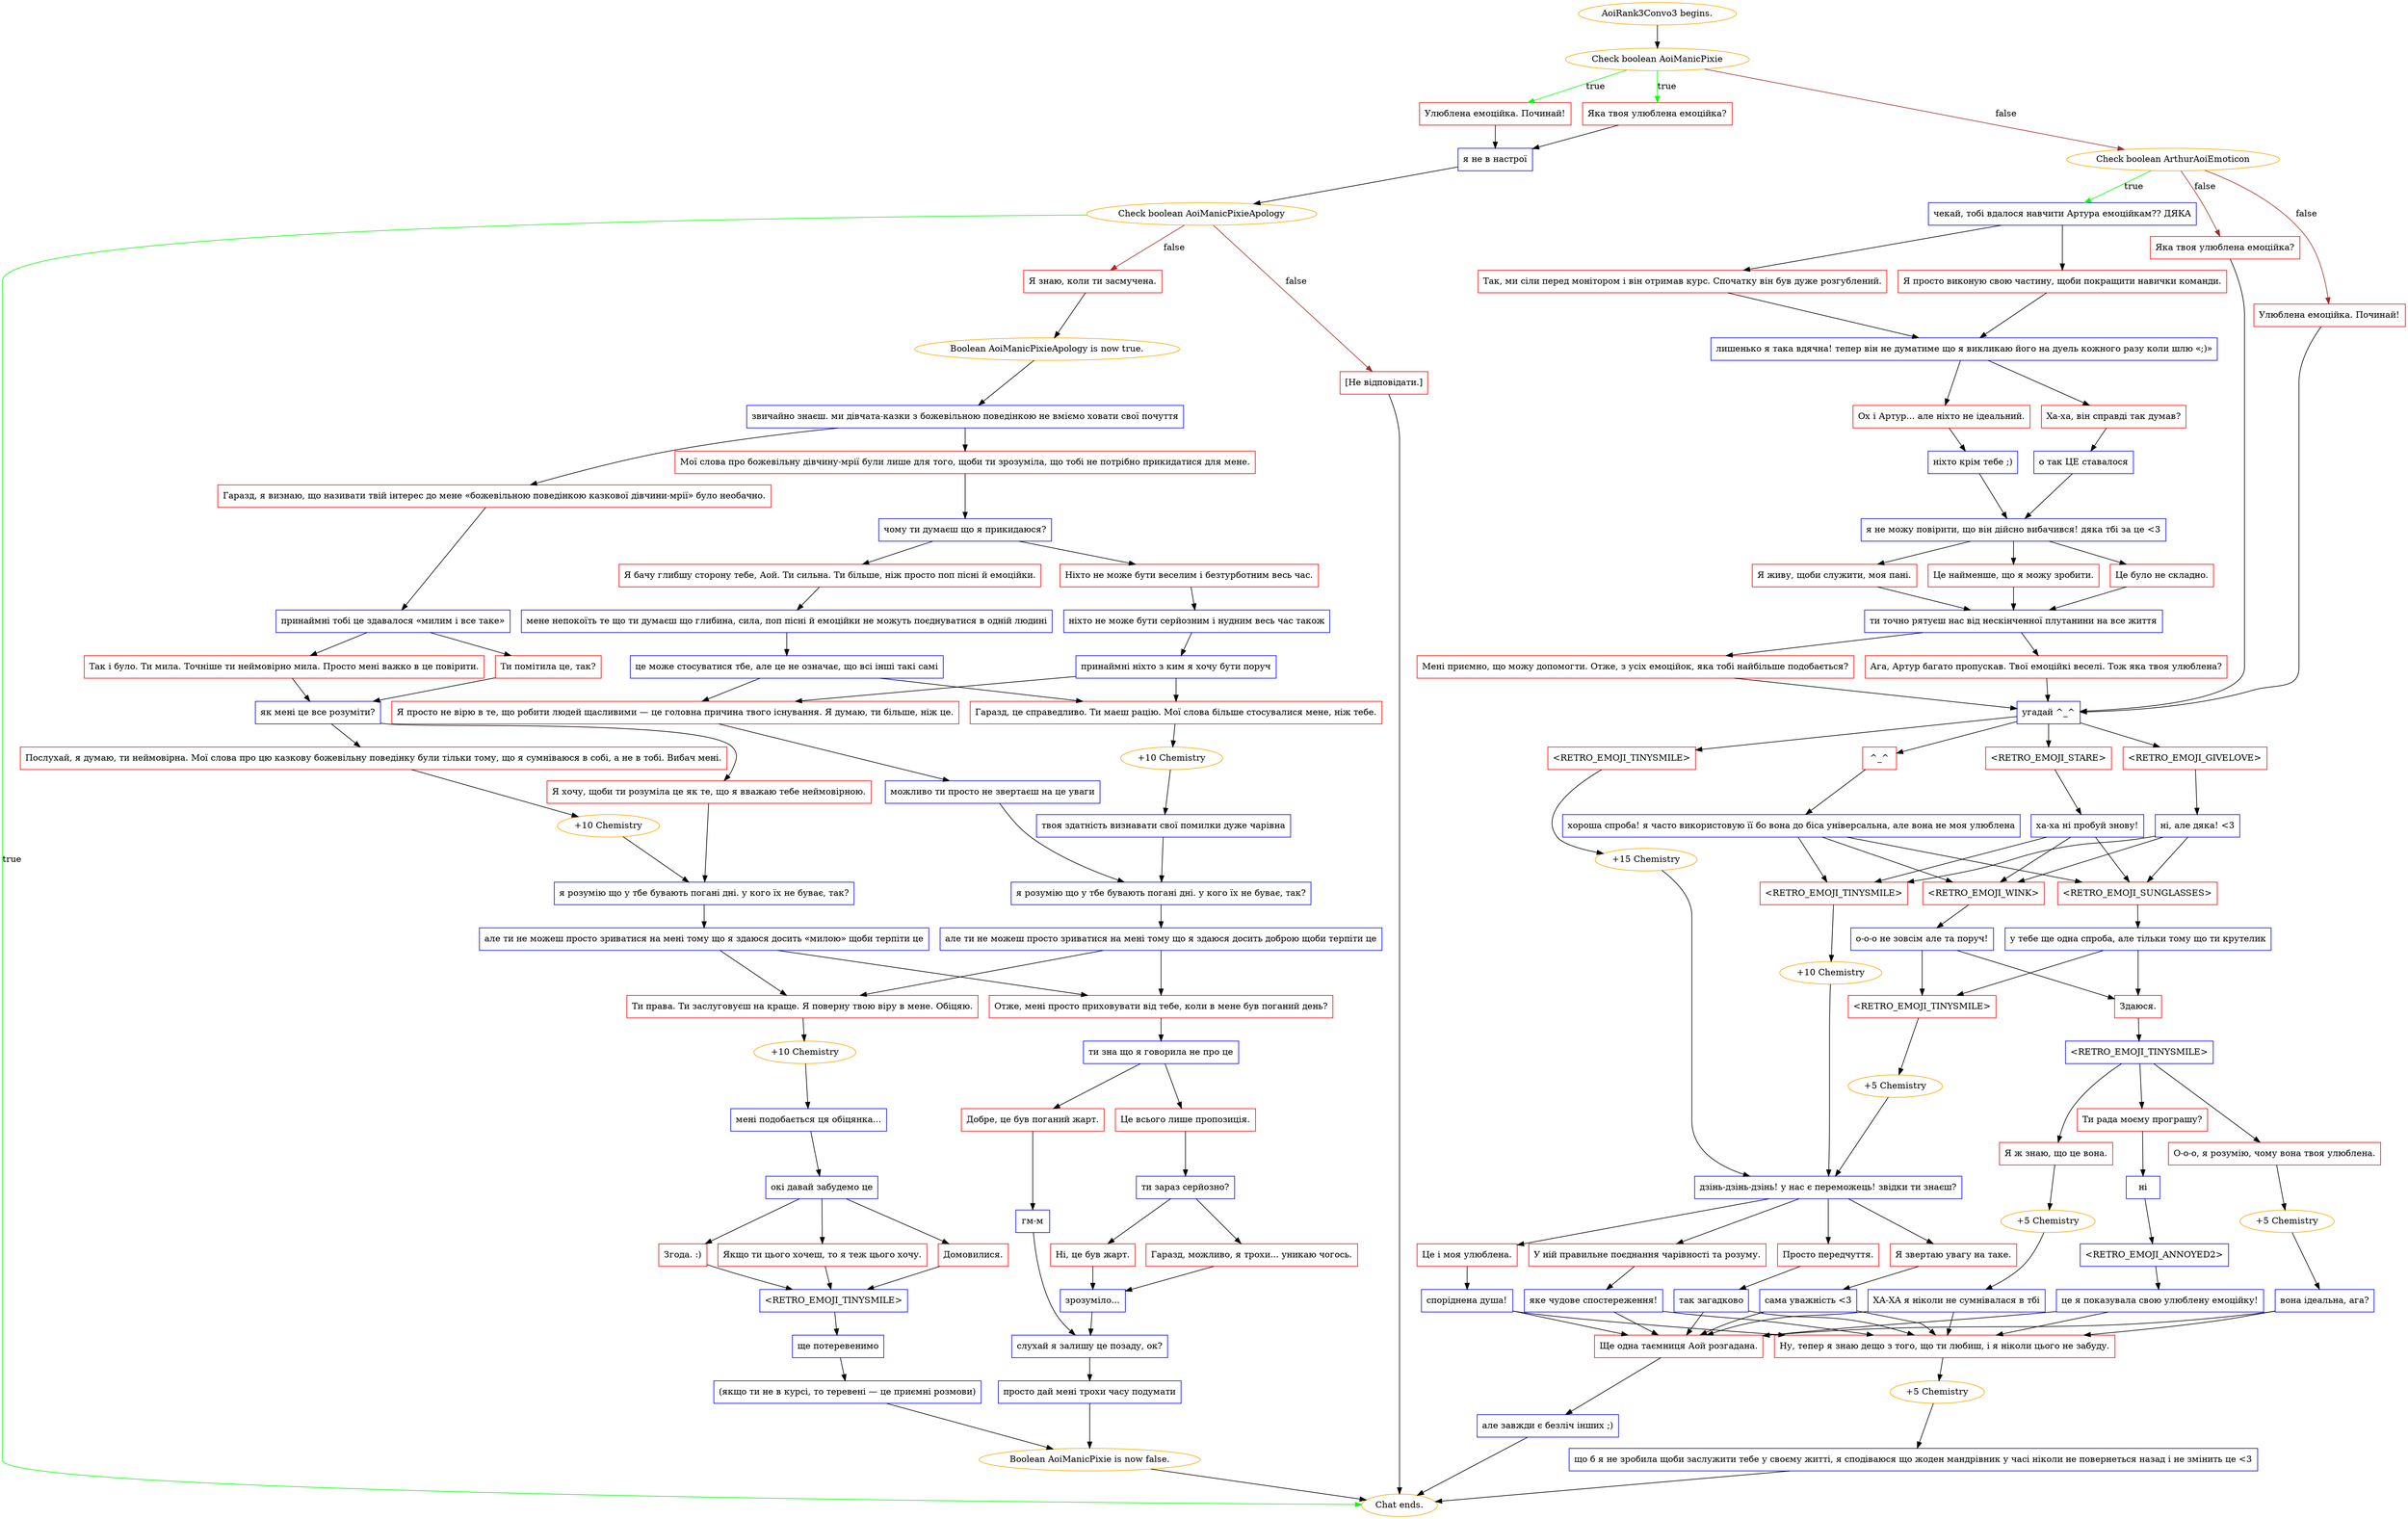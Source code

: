 digraph {
	"AoiRank3Convo3 begins." [color=orange];
		"AoiRank3Convo3 begins." -> j143323039;
	j143323039 [label="Check boolean AoiManicPixie",color=orange];
		j143323039 -> j3046769111 [label=true,color=green];
		j143323039 -> j2644556811 [label=true,color=green];
		j143323039 -> j1479617161 [label=false,color=brown];
	j3046769111 [label="Яка твоя улюблена емоційка?",shape=box,color=red];
		j3046769111 -> j793118026;
	j2644556811 [label="Улюблена емоційка. Починай!",shape=box,color=red];
		j2644556811 -> j793118026;
	j1479617161 [label="Check boolean ArthurAoiEmoticon",color=orange];
		j1479617161 -> j4279329136 [label=true,color=green];
		j1479617161 -> j177724095 [label=false,color=brown];
		j1479617161 -> j520332368 [label=false,color=brown];
	j793118026 [label="я не в настрої",shape=box,color=blue];
		j793118026 -> j2910786149;
	j4279329136 [label="чекай, тобі вдалося навчити Артура емоційкам?? ДЯКА",shape=box,color=blue];
		j4279329136 -> j2373787112;
		j4279329136 -> j3481750587;
	j177724095 [label="Яка твоя улюблена емоційка?",shape=box,color=red];
		j177724095 -> j817366524;
	j520332368 [label="Улюблена емоційка. Починай!",shape=box,color=red];
		j520332368 -> j817366524;
	j2910786149 [label="Check boolean AoiManicPixieApology",color=orange];
		j2910786149 -> "Chat ends." [label=true,color=green];
		j2910786149 -> j2411852558 [label=false,color=brown];
		j2910786149 -> j3548116585 [label=false,color=brown];
	j2373787112 [label="Так, ми сіли перед монітором і він отримав курс. Спочатку він був дуже розгублений.",shape=box,color=red];
		j2373787112 -> j64125876;
	j3481750587 [label="Я просто виконую свою частину, щоби покращити навички команди.",shape=box,color=red];
		j3481750587 -> j64125876;
	j817366524 [label="угадай ^_^",shape=box,color=blue];
		j817366524 -> j2214271648;
		j817366524 -> j3034023210;
		j817366524 -> j3606312951;
		j817366524 -> j1743428816;
	"Chat ends." [color=orange];
	j2411852558 [label="Я знаю, коли ти засмучена.",shape=box,color=red];
		j2411852558 -> j1964529784;
	j3548116585 [label="[Не відповідати.]",shape=box,color=red];
		j3548116585 -> "Chat ends.";
	j64125876 [label="лишенько я така вдячна! тепер він не думатиме що я викликаю його на дуель кожного разу коли шлю «;)»",shape=box,color=blue];
		j64125876 -> j2320284292;
		j64125876 -> j2184823542;
	j2214271648 [label="<RETRO_EMOJI_GIVELOVE>",shape=box,color=red];
		j2214271648 -> j3691034788;
	j3034023210 [label="^_^",shape=box,color=red];
		j3034023210 -> j2182954790;
	j3606312951 [label="<RETRO_EMOJI_STARE>",shape=box,color=red];
		j3606312951 -> j3178959427;
	j1743428816 [label="<RETRO_EMOJI_TINYSMILE>",shape=box,color=red];
		j1743428816 -> j2464206318;
	j1964529784 [label="Boolean AoiManicPixieApology is now true.",color=orange];
		j1964529784 -> j3521982546;
	j2320284292 [label="Ха-ха, він справді так думав?",shape=box,color=red];
		j2320284292 -> j4160465929;
	j2184823542 [label="Ох і Артур... але ніхто не ідеальний.",shape=box,color=red];
		j2184823542 -> j2076159369;
	j3691034788 [label="ні, але дяка! <3",shape=box,color=blue];
		j3691034788 -> j3774970022;
		j3691034788 -> j3016269424;
		j3691034788 -> j880425521;
	j2182954790 [label="хороша спроба! я часто використовую її бо вона до біса універсальна, але вона не моя улюблена",shape=box,color=blue];
		j2182954790 -> j3774970022;
		j2182954790 -> j3016269424;
		j2182954790 -> j880425521;
	j3178959427 [label="ха-ха ні пробуй знову!",shape=box,color=blue];
		j3178959427 -> j3774970022;
		j3178959427 -> j3016269424;
		j3178959427 -> j880425521;
	j2464206318 [label="+15 Chemistry",color=orange];
		j2464206318 -> j3173252164;
	j3521982546 [label="звичайно знаєш. ми дівчата-казки з божевільною поведінкою не вміємо ховати свої почуття",shape=box,color=blue];
		j3521982546 -> j300543573;
		j3521982546 -> j225080409;
	j4160465929 [label="о так ЦЕ ставалося",shape=box,color=blue];
		j4160465929 -> j3757331415;
	j2076159369 [label="ніхто крім тебе ;)",shape=box,color=blue];
		j2076159369 -> j3757331415;
	j3774970022 [label="<RETRO_EMOJI_WINK>",shape=box,color=red];
		j3774970022 -> j1482594740;
	j3016269424 [label="<RETRO_EMOJI_SUNGLASSES>",shape=box,color=red];
		j3016269424 -> j3178074740;
	j880425521 [label="<RETRO_EMOJI_TINYSMILE>",shape=box,color=red];
		j880425521 -> j4079471502;
	j3173252164 [label="дзінь-дзінь-дзінь! у нас є переможець! звідки ти знаєш?",shape=box,color=blue];
		j3173252164 -> j1550266029;
		j3173252164 -> j1001005015;
		j3173252164 -> j2800954153;
		j3173252164 -> j725774777;
	j300543573 [label="Гаразд, я визнаю, що називати твій інтерес до мене «божевільною поведінкою казкової дівчини-мрії» було необачно.",shape=box,color=red];
		j300543573 -> j613882279;
	j225080409 [label="Мої слова про божевільну дівчину-мрії були лише для того, щоби ти зрозуміла, що тобі не потрібно прикидатися для мене.",shape=box,color=red];
		j225080409 -> j2324494681;
	j3757331415 [label="я не можу повірити, що він дійсно вибачився! дяка тбі за це <3",shape=box,color=blue];
		j3757331415 -> j1405766051;
		j3757331415 -> j3503947821;
		j3757331415 -> j1839229747;
	j1482594740 [label="о-о-о не зовсім але та поруч!",shape=box,color=blue];
		j1482594740 -> j2438254649;
		j1482594740 -> j3866230172;
	j3178074740 [label="у тебе ще одна спроба, але тільки тому що ти крутелик",shape=box,color=blue];
		j3178074740 -> j2438254649;
		j3178074740 -> j3866230172;
	j4079471502 [label="+10 Chemistry",color=orange];
		j4079471502 -> j3173252164;
	j1550266029 [label="Це і моя улюблена.",shape=box,color=red];
		j1550266029 -> j695684160;
	j1001005015 [label="У ній правильне поєднання чарівності та розуму.",shape=box,color=red];
		j1001005015 -> j3476577622;
	j2800954153 [label="Просто передчуття.",shape=box,color=red];
		j2800954153 -> j392827831;
	j725774777 [label="Я звертаю увагу на таке.",shape=box,color=red];
		j725774777 -> j1010955711;
	j613882279 [label="принаймні тобі це здавалося «милим і все таке»",shape=box,color=blue];
		j613882279 -> j3778061384;
		j613882279 -> j3595859948;
	j2324494681 [label="чому ти думаєш що я прикидаюся?",shape=box,color=blue];
		j2324494681 -> j734230432;
		j2324494681 -> j3566375282;
	j1405766051 [label="Це було не складно.",shape=box,color=red];
		j1405766051 -> j4116368124;
	j3503947821 [label="Я живу, щоби служити, моя пані.",shape=box,color=red];
		j3503947821 -> j4116368124;
	j1839229747 [label="Це найменше, що я можу зробити.",shape=box,color=red];
		j1839229747 -> j4116368124;
	j2438254649 [label="Здаюся.",shape=box,color=red];
		j2438254649 -> j659149515;
	j3866230172 [label="<RETRO_EMOJI_TINYSMILE>",shape=box,color=red];
		j3866230172 -> j1305988103;
	j695684160 [label="споріднена душа!",shape=box,color=blue];
		j695684160 -> j1924830641;
		j695684160 -> j128162987;
	j3476577622 [label="яке чудове спостереження!",shape=box,color=blue];
		j3476577622 -> j1924830641;
		j3476577622 -> j128162987;
	j392827831 [label="так загадково",shape=box,color=blue];
		j392827831 -> j1924830641;
		j392827831 -> j128162987;
	j1010955711 [label="сама уважність <3",shape=box,color=blue];
		j1010955711 -> j1924830641;
		j1010955711 -> j128162987;
	j3778061384 [label="Так і було. Ти мила. Точніше ти неймовірно мила. Просто мені важко в це повірити.",shape=box,color=red];
		j3778061384 -> j38562322;
	j3595859948 [label="Ти помітила це, так?",shape=box,color=red];
		j3595859948 -> j38562322;
	j734230432 [label="Ніхто не може бути веселим і безтурботним весь час.",shape=box,color=red];
		j734230432 -> j52616861;
	j3566375282 [label="Я бачу глибшу сторону тебе, Аой. Ти сильна. Ти більше, ніж просто поп пісні й емоційки.",shape=box,color=red];
		j3566375282 -> j423638598;
	j4116368124 [label="ти точно рятуєш нас від нескінченної плутанини на все життя",shape=box,color=blue];
		j4116368124 -> j4182746136;
		j4116368124 -> j3927850831;
	j659149515 [label="<RETRO_EMOJI_TINYSMILE>",shape=box,color=blue];
		j659149515 -> j1938830330;
		j659149515 -> j2974269685;
		j659149515 -> j119911088;
	j1305988103 [label="+5 Chemistry",color=orange];
		j1305988103 -> j3173252164;
	j1924830641 [label="Ну, тепер я знаю дещо з того, що ти любиш, і я ніколи цього не забуду.",shape=box,color=red];
		j1924830641 -> j1773546575;
	j128162987 [label="Ще одна таємниця Аой розгадана.",shape=box,color=red];
		j128162987 -> j3171458888;
	j38562322 [label="як мені це все розуміти?",shape=box,color=blue];
		j38562322 -> j658848307;
		j38562322 -> j1025806744;
	j52616861 [label="ніхто не може бути серйозним і нудним весь час також",shape=box,color=blue];
		j52616861 -> j3946498203;
	j423638598 [label="мене непокоїть те що ти думаєш що глибина, сила, поп пісні й емоційки не можуть поєднуватися в одній людині",shape=box,color=blue];
		j423638598 -> j31849881;
	j4182746136 [label="Мені приємно, що можу допомогти. Отже, з усіх емоційок, яка тобі найбільше подобається?",shape=box,color=red];
		j4182746136 -> j817366524;
	j3927850831 [label="Ага, Артур багато пропускав. Твої емоційкі веселі. Тож яка твоя улюблена?",shape=box,color=red];
		j3927850831 -> j817366524;
	j1938830330 [label="О-о-о, я розумію, чому вона твоя улюблена.",shape=box,color=red];
		j1938830330 -> j2996336043;
	j2974269685 [label="Ти рада моєму програшу?",shape=box,color=red];
		j2974269685 -> j4033528067;
	j119911088 [label="Я ж знаю, що це вона.",shape=box,color=red];
		j119911088 -> j2309743824;
	j1773546575 [label="+5 Chemistry",color=orange];
		j1773546575 -> j1748857896;
	j3171458888 [label="але завжди є безліч інших ;)",shape=box,color=blue];
		j3171458888 -> "Chat ends.";
	j658848307 [label="Послухай, я думаю, ти неймовірна. Мої слова про цю казкову божевільну поведінку були тільки тому, що я сумніваюся в собі, а не в тобі. Вибач мені.",shape=box,color=red];
		j658848307 -> j3639706063;
	j1025806744 [label="Я хочу, щоби ти розуміла це як те, що я вважаю тебе неймовірною.",shape=box,color=red];
		j1025806744 -> j358623612;
	j3946498203 [label="принаймні ніхто з ким я хочу бути поруч",shape=box,color=blue];
		j3946498203 -> j2469372825;
		j3946498203 -> j4131124825;
	j31849881 [label="це може стосуватися тбе, але це не означає, що всі інші такі самі",shape=box,color=blue];
		j31849881 -> j4131124825;
		j31849881 -> j2469372825;
	j2996336043 [label="+5 Chemistry",color=orange];
		j2996336043 -> j3175208180;
	j4033528067 [label="ні",shape=box,color=blue];
		j4033528067 -> j3220481862;
	j2309743824 [label="+5 Chemistry",color=orange];
		j2309743824 -> j506980999;
	j1748857896 [label="що б я не зробила щоби заслужити тебе у своєму житті, я сподіваюся що жоден мандрівник у часі ніколи не повернеться назад і не змінить це <3",shape=box,color=blue];
		j1748857896 -> "Chat ends.";
	j3639706063 [label="+10 Chemistry",color=orange];
		j3639706063 -> j358623612;
	j358623612 [label="я розумію що у тбе бувають погані дні. у кого їх не буває, так?",shape=box,color=blue];
		j358623612 -> j289888996;
	j2469372825 [label="Я просто не вірю в те, що робити людей щасливими — це головна причина твого існування. Я думаю, ти більше, ніж це.",shape=box,color=red];
		j2469372825 -> j4282368355;
	j4131124825 [label="Гаразд, це справедливо. Ти маєш рацію. Мої слова більше стосувалися мене, ніж тебе.",shape=box,color=red];
		j4131124825 -> j1339568692;
	j3175208180 [label="вона ідеальна, ага?",shape=box,color=blue];
		j3175208180 -> j1924830641;
		j3175208180 -> j128162987;
	j3220481862 [label="<RETRO_EMOJI_ANNOYED2>",shape=box,color=blue];
		j3220481862 -> j2328735708;
	j506980999 [label="ХА-ХА я ніколи не сумнівалася в тбі",shape=box,color=blue];
		j506980999 -> j1924830641;
		j506980999 -> j128162987;
	j289888996 [label="але ти не можеш просто зриватися на мені тому що я здаюся досить «милою» щоби терпіти це",shape=box,color=blue];
		j289888996 -> j2727293665;
		j289888996 -> j2874611440;
	j4282368355 [label="можливо ти просто не звертаєш на це уваги",shape=box,color=blue];
		j4282368355 -> j3539982416;
	j1339568692 [label="+10 Chemistry",color=orange];
		j1339568692 -> j816905698;
	j2328735708 [label="це я показувала свою улюблену емоційку!",shape=box,color=blue];
		j2328735708 -> j1924830641;
		j2328735708 -> j128162987;
	j2727293665 [label="Ти права. Ти заслуговуєш на краще. Я поверну твою віру в мене. Обіцяю.",shape=box,color=red];
		j2727293665 -> j2254154177;
	j2874611440 [label="Отже, мені просто приховувати від тебе, коли в мене був поганий день?",shape=box,color=red];
		j2874611440 -> j887924805;
	j3539982416 [label="я розумію що у тбе бувають погані дні. у кого їх не буває, так?",shape=box,color=blue];
		j3539982416 -> j955209517;
	j816905698 [label="твоя здатність визнавати свої помилки дуже чарівна",shape=box,color=blue];
		j816905698 -> j3539982416;
	j2254154177 [label="+10 Chemistry",color=orange];
		j2254154177 -> j2214849495;
	j887924805 [label="ти зна що я говорила не про це",shape=box,color=blue];
		j887924805 -> j1126507851;
		j887924805 -> j2912371468;
	j955209517 [label="але ти не можеш просто зриватися на мені тому що я здаюся досить доброю щоби терпіти це",shape=box,color=blue];
		j955209517 -> j2727293665;
		j955209517 -> j2874611440;
	j2214849495 [label="мені подобається ця обіцянка...",shape=box,color=blue];
		j2214849495 -> j1676409434;
	j1126507851 [label="Це всього лише пропозиція.",shape=box,color=red];
		j1126507851 -> j2735831263;
	j2912371468 [label="Добре, це був поганий жарт.",shape=box,color=red];
		j2912371468 -> j1298239144;
	j1676409434 [label="окі давай забудемо це",shape=box,color=blue];
		j1676409434 -> j2591981735;
		j1676409434 -> j4228620030;
		j1676409434 -> j2624241312;
	j2735831263 [label="ти зараз серйозно?",shape=box,color=blue];
		j2735831263 -> j584153369;
		j2735831263 -> j221211069;
	j1298239144 [label="гм-м",shape=box,color=blue];
		j1298239144 -> j623098494;
	j2591981735 [label="Домовилися.",shape=box,color=red];
		j2591981735 -> j982243399;
	j4228620030 [label="Згода. :)",shape=box,color=red];
		j4228620030 -> j982243399;
	j2624241312 [label="Якщо ти цього хочеш, то я теж цього хочу.",shape=box,color=red];
		j2624241312 -> j982243399;
	j584153369 [label="Гаразд, можливо, я трохи... уникаю чогось.",shape=box,color=red];
		j584153369 -> j2503971854;
	j221211069 [label="Ні, це був жарт.",shape=box,color=red];
		j221211069 -> j2503971854;
	j623098494 [label="слухай я залишу це позаду, ок?",shape=box,color=blue];
		j623098494 -> j1539771217;
	j982243399 [label="<RETRO_EMOJI_TINYSMILE>",shape=box,color=blue];
		j982243399 -> j887771576;
	j2503971854 [label="зрозуміло...",shape=box,color=blue];
		j2503971854 -> j623098494;
	j1539771217 [label="просто дай мені трохи часу подумати",shape=box,color=blue];
		j1539771217 -> j2477397060;
	j887771576 [label="ще потеревенимо",shape=box,color=blue];
		j887771576 -> j1672569363;
	j2477397060 [label="Boolean AoiManicPixie is now false.",color=orange];
		j2477397060 -> "Chat ends.";
	j1672569363 [label="(якщо ти не в курсі, то теревені — це приємні розмови)",shape=box,color=blue];
		j1672569363 -> j2477397060;
}